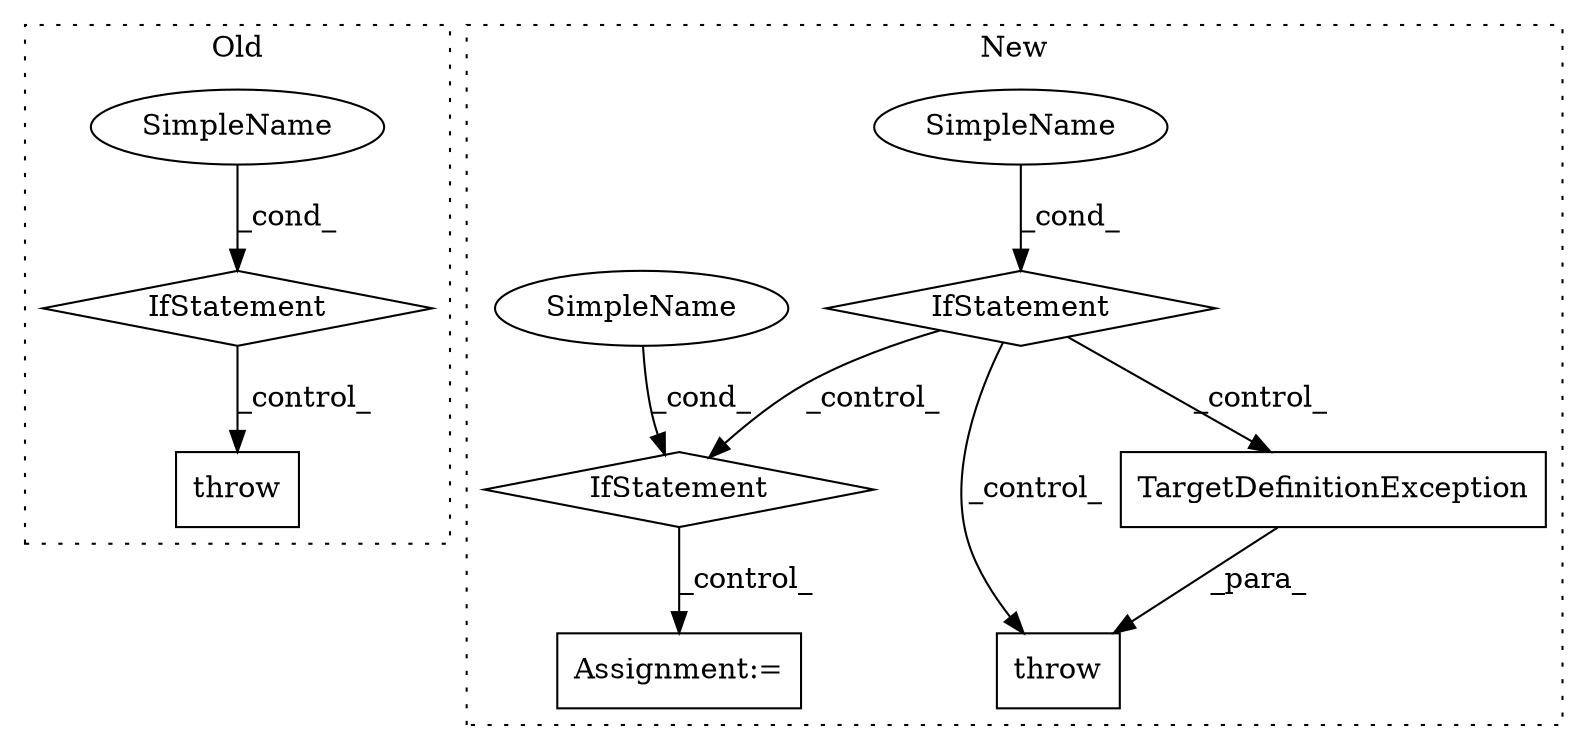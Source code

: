 digraph G {
subgraph cluster0 {
1 [label="IfStatement" a="25" s="1876,1920" l="4,2" shape="diamond"];
6 [label="SimpleName" a="42" s="" l="" shape="ellipse"];
7 [label="throw" a="53" s="1932" l="6" shape="box"];
label = "Old";
style="dotted";
}
subgraph cluster1 {
2 [label="TargetDefinitionException" a="32" s="1174,1239" l="26,1" shape="box"];
3 [label="SimpleName" a="42" s="" l="" shape="ellipse"];
4 [label="throw" a="53" s="1168" l="6" shape="box"];
5 [label="IfStatement" a="25" s="1100,1158" l="4,2" shape="diamond"];
8 [label="Assignment:=" a="7" s="1721" l="1" shape="box"];
9 [label="IfStatement" a="25" s="1584,1630" l="4,2" shape="diamond"];
10 [label="SimpleName" a="42" s="" l="" shape="ellipse"];
label = "New";
style="dotted";
}
1 -> 7 [label="_control_"];
2 -> 4 [label="_para_"];
3 -> 5 [label="_cond_"];
5 -> 2 [label="_control_"];
5 -> 4 [label="_control_"];
5 -> 9 [label="_control_"];
6 -> 1 [label="_cond_"];
9 -> 8 [label="_control_"];
10 -> 9 [label="_cond_"];
}
